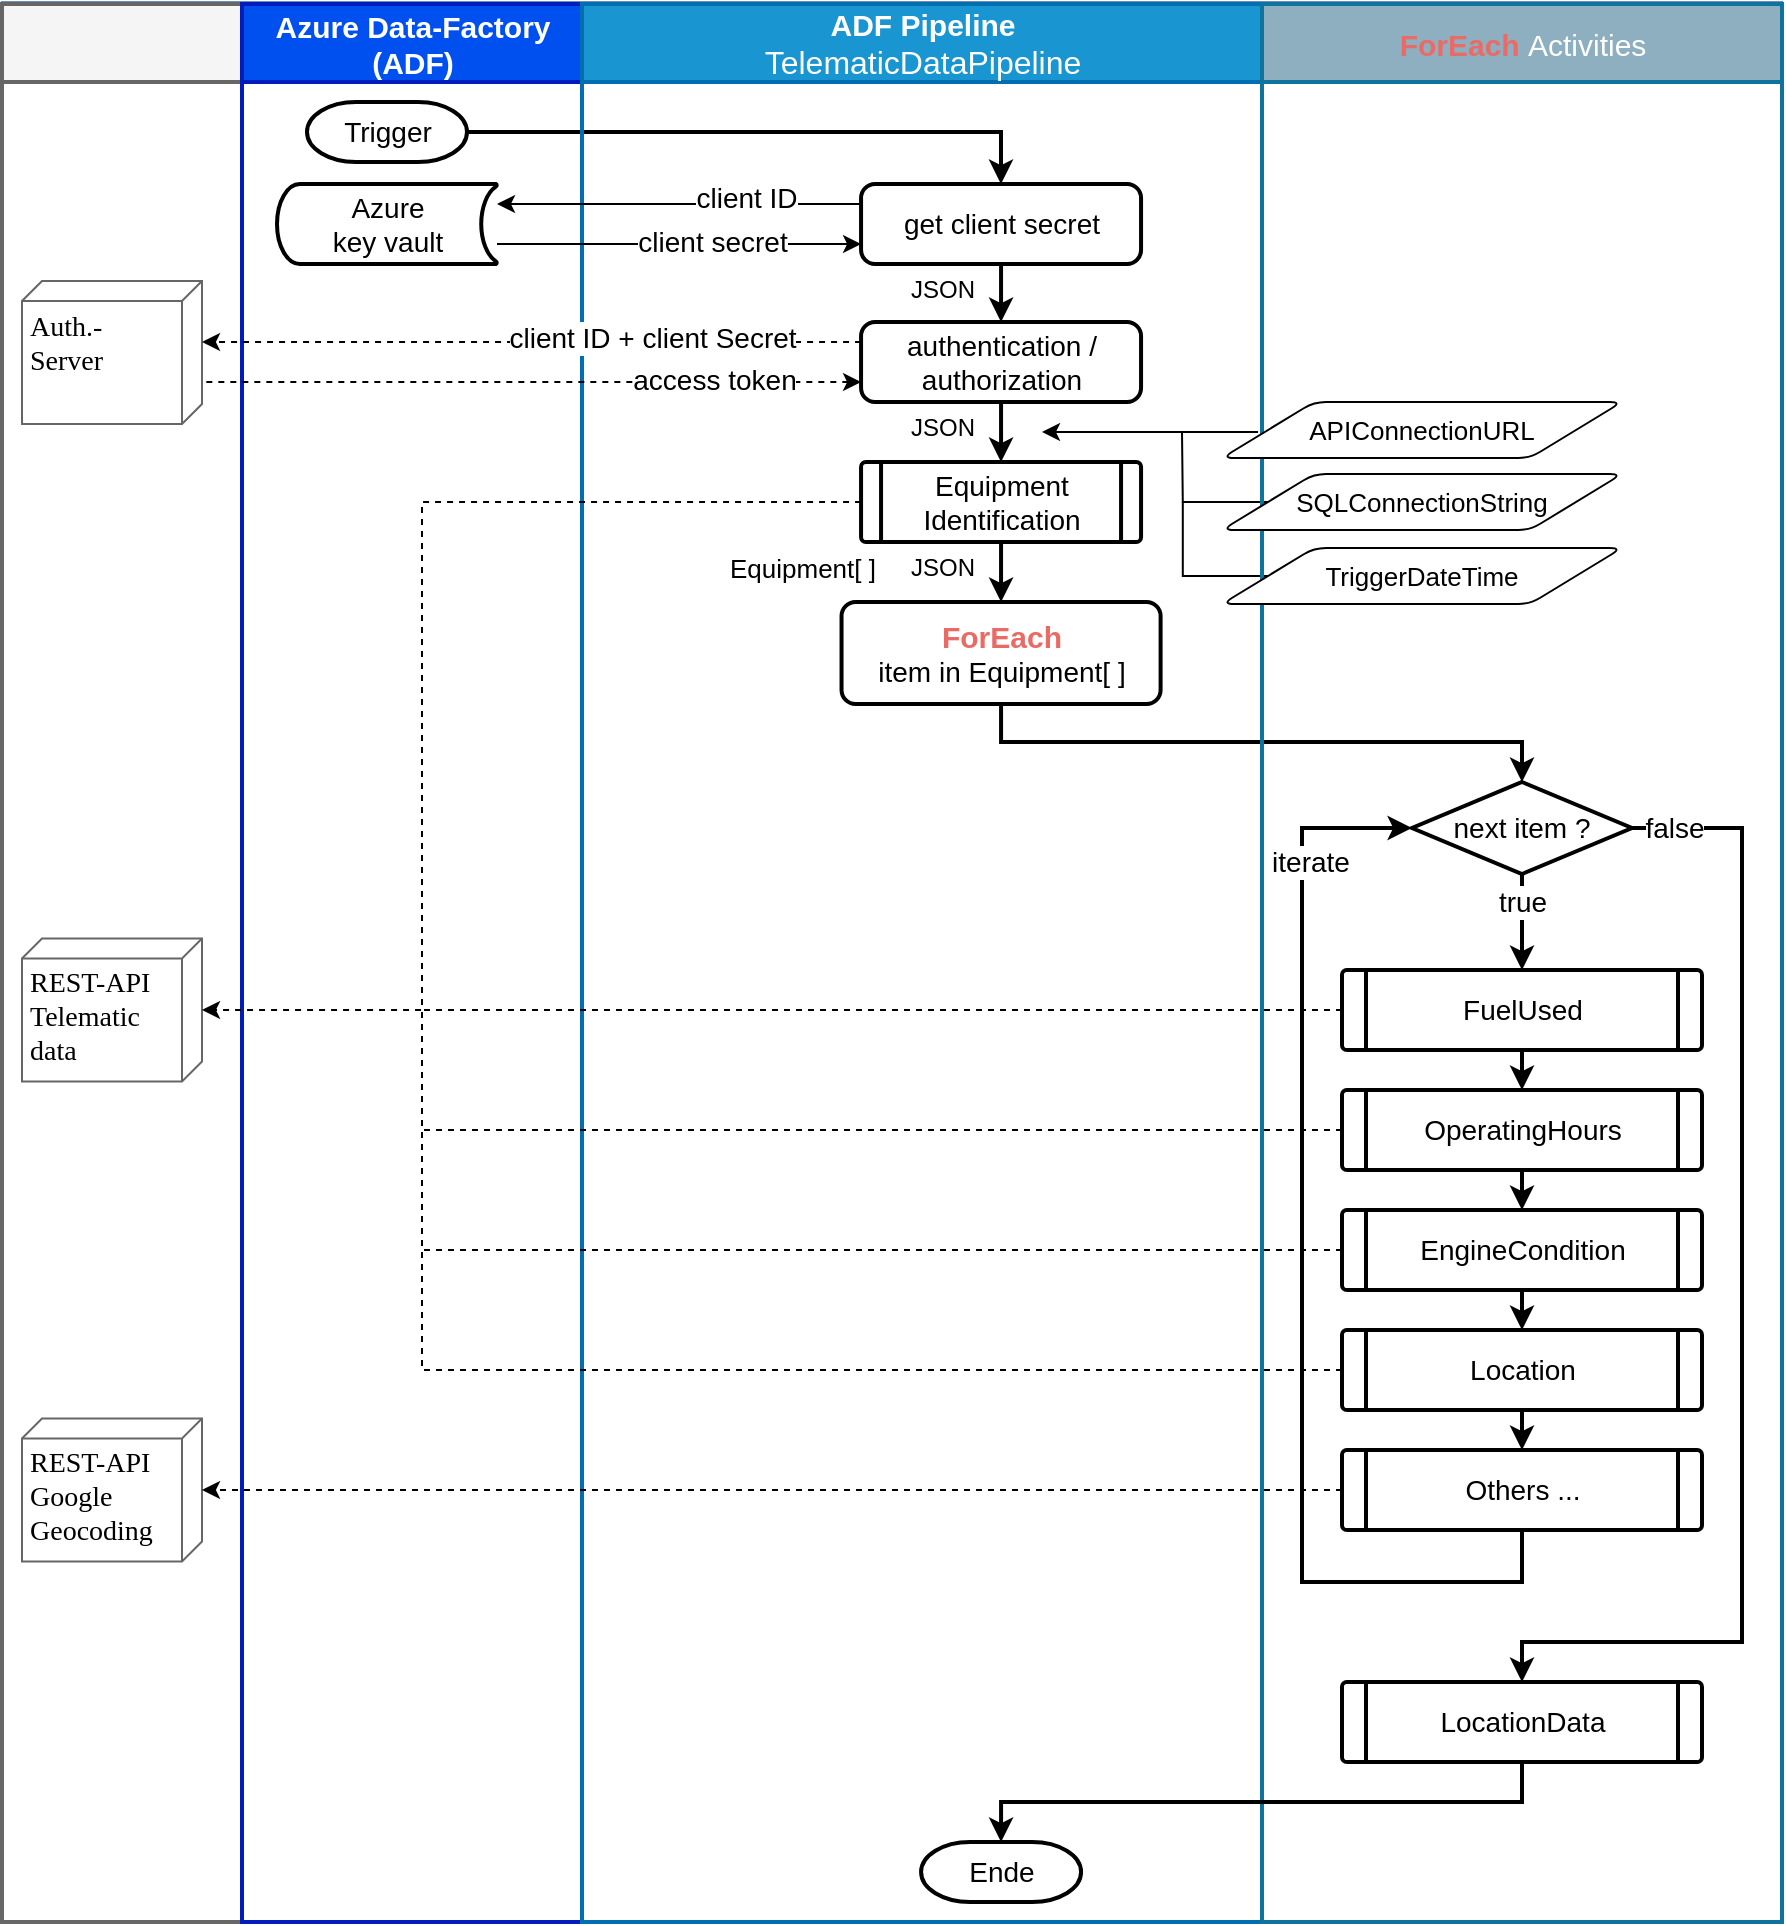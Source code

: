 <mxfile version="23.1.5" type="device">
  <diagram id="prtHgNgQTEPvFCAcTncT" name="Page-1">
    <mxGraphModel dx="1434" dy="836" grid="1" gridSize="10" guides="1" tooltips="1" connect="1" arrows="1" fold="0" page="1" pageScale="1" pageWidth="827" pageHeight="1169" math="0" shadow="0">
      <root>
        <mxCell id="0" />
        <mxCell id="1" parent="0" />
        <mxCell id="H3Hm-fYdWK9MxW-J1_Vh-13" value="" style="swimlane;childLayout=stackLayout;resizeParent=1;resizeParentMax=0;startSize=1;html=1;verticalAlign=middle;fillColor=#dae8fc;strokeColor=#6c8ebf;fontSize=14;" parent="1" vertex="1">
          <mxGeometry x="20" y="40" width="890" height="960" as="geometry" />
        </mxCell>
        <mxCell id="tqxaefpeHdTPWrNJAbxj-1" value="" style="swimlane;startSize=39;html=1;fontSize=14;fontStyle=1;strokeWidth=2;fillColor=#f5f5f5;fontColor=#333333;strokeColor=#666666;" parent="H3Hm-fYdWK9MxW-J1_Vh-13" vertex="1">
          <mxGeometry y="1" width="120" height="959" as="geometry" />
        </mxCell>
        <mxCell id="tqxaefpeHdTPWrNJAbxj-2" value="&lt;font style=&quot;font-size: 14px;&quot;&gt;Auth.-&lt;br&gt;Server&lt;/font&gt;" style="verticalAlign=top;align=left;spacingTop=8;spacingLeft=2;spacingRight=12;shape=cube;size=10;direction=south;fontStyle=0;html=1;rounded=0;shadow=0;comic=0;labelBackgroundColor=none;strokeWidth=1;fontFamily=Verdana;fontSize=12;strokeColor=#666666;" parent="tqxaefpeHdTPWrNJAbxj-1" vertex="1">
          <mxGeometry x="10" y="138.5" width="90" height="71.5" as="geometry" />
        </mxCell>
        <mxCell id="H3Hm-fYdWK9MxW-J1_Vh-87" style="edgeStyle=elbowEdgeStyle;rounded=0;orthogonalLoop=1;jettySize=auto;html=1;fontSize=14;strokeWidth=2;elbow=vertical;entryX=0.5;entryY=0;entryDx=0;entryDy=0;entryPerimeter=0;" parent="H3Hm-fYdWK9MxW-J1_Vh-13" source="H3Hm-fYdWK9MxW-J1_Vh-31" target="H3Hm-fYdWK9MxW-J1_Vh-85" edge="1">
          <mxGeometry relative="1" as="geometry">
            <Array as="points">
              <mxPoint x="630" y="370" />
            </Array>
            <mxPoint x="559.59" y="330" as="sourcePoint" />
            <mxPoint x="779.75" y="348.0" as="targetPoint" />
          </mxGeometry>
        </mxCell>
        <mxCell id="H3Hm-fYdWK9MxW-J1_Vh-37" style="edgeStyle=orthogonalEdgeStyle;rounded=0;orthogonalLoop=1;jettySize=auto;html=1;fontSize=14;strokeWidth=2;" parent="H3Hm-fYdWK9MxW-J1_Vh-13" source="H3Hm-fYdWK9MxW-J1_Vh-35" target="H3Hm-fYdWK9MxW-J1_Vh-6" edge="1">
          <mxGeometry relative="1" as="geometry" />
        </mxCell>
        <mxCell id="H3Hm-fYdWK9MxW-J1_Vh-34" value="&lt;font style=&quot;font-size: 15px;&quot;&gt;Azure Data-Factory&lt;br&gt;(ADF)&lt;br&gt;&lt;/font&gt;" style="swimlane;startSize=39;html=1;fillColor=#0050ef;strokeColor=#001DBC;fontSize=14;fontStyle=1;strokeWidth=2;fontColor=#ffffff;" parent="H3Hm-fYdWK9MxW-J1_Vh-13" vertex="1">
          <mxGeometry x="120" y="1" width="170" height="959" as="geometry" />
        </mxCell>
        <mxCell id="H3Hm-fYdWK9MxW-J1_Vh-35" value="Trigger" style="strokeWidth=2;html=1;shape=mxgraph.flowchart.terminator;whiteSpace=wrap;fontSize=14;" parent="H3Hm-fYdWK9MxW-J1_Vh-34" vertex="1">
          <mxGeometry x="32.5" y="49" width="80" height="30" as="geometry" />
        </mxCell>
        <mxCell id="H3Hm-fYdWK9MxW-J1_Vh-39" value="Azure&lt;br style=&quot;font-size: 14px;&quot;&gt;key vault" style="strokeWidth=2;html=1;shape=mxgraph.flowchart.stored_data;whiteSpace=wrap;fontSize=14;" parent="H3Hm-fYdWK9MxW-J1_Vh-34" vertex="1">
          <mxGeometry x="17.5" y="90" width="110" height="40" as="geometry" />
        </mxCell>
        <mxCell id="H3Hm-fYdWK9MxW-J1_Vh-14" value="&lt;font style=&quot;font-size: 15px;&quot;&gt;&lt;b&gt;ADF &lt;/b&gt;&lt;font style=&quot;font-size: 15px;&quot;&gt;&lt;b&gt;Pipeline&lt;br&gt;&lt;/b&gt;&lt;/font&gt;&lt;/font&gt;&lt;font style=&quot;font-size: 16px; font-weight: normal;&quot;&gt;TelematicDataPipeline&lt;/font&gt;" style="swimlane;startSize=39;html=1;fillColor=#1995D1;strokeColor=#006EAF;fontSize=14;fontStyle=0;strokeWidth=2;fontColor=#ffffff;" parent="H3Hm-fYdWK9MxW-J1_Vh-13" vertex="1">
          <mxGeometry x="290" y="1" width="340" height="959" as="geometry" />
        </mxCell>
        <mxCell id="H3Hm-fYdWK9MxW-J1_Vh-6" value="get client secret" style="rounded=1;whiteSpace=wrap;html=1;absoluteArcSize=1;arcSize=14;strokeWidth=2;fontSize=14;" parent="H3Hm-fYdWK9MxW-J1_Vh-14" vertex="1">
          <mxGeometry x="139.53" y="90" width="140" height="40" as="geometry" />
        </mxCell>
        <mxCell id="H3Hm-fYdWK9MxW-J1_Vh-7" value="authentication /&lt;br&gt;authorization" style="rounded=1;whiteSpace=wrap;html=1;absoluteArcSize=1;arcSize=14;strokeWidth=2;fontSize=14;" parent="H3Hm-fYdWK9MxW-J1_Vh-14" vertex="1">
          <mxGeometry x="139.53" y="159.0" width="140" height="40" as="geometry" />
        </mxCell>
        <mxCell id="H3Hm-fYdWK9MxW-J1_Vh-28" value="Equipment&lt;br&gt;Identification" style="verticalLabelPosition=middle;verticalAlign=middle;html=1;shape=process;whiteSpace=wrap;rounded=1;size=0.074;arcSize=6;labelPosition=center;align=center;fontSize=14;strokeWidth=2;" parent="H3Hm-fYdWK9MxW-J1_Vh-14" vertex="1">
          <mxGeometry x="139.53" y="229" width="140" height="40" as="geometry" />
        </mxCell>
        <mxCell id="H3Hm-fYdWK9MxW-J1_Vh-31" value="&lt;div style=&quot;font-size: 14px;&quot;&gt;&lt;font color=&quot;#ea6b66&quot; size=&quot;1&quot;&gt;&lt;b style=&quot;font-size: 15px;&quot;&gt;ForEach&lt;/b&gt;&lt;/font&gt;&lt;/div&gt;&lt;div style=&quot;font-size: 14px;&quot;&gt;item in Equipment[ ]&lt;/div&gt;" style="rounded=1;whiteSpace=wrap;html=1;absoluteArcSize=1;arcSize=14;strokeWidth=2;fontSize=14;fillColor=#FFFFFF;strokeColor=#000000;verticalAlign=middle;" parent="H3Hm-fYdWK9MxW-J1_Vh-14" vertex="1">
          <mxGeometry x="129.77" y="299" width="159.53" height="51" as="geometry" />
        </mxCell>
        <mxCell id="H3Hm-fYdWK9MxW-J1_Vh-43" value="" style="endArrow=classic;html=1;rounded=0;horizontal=1;fontSize=14;strokeWidth=2;" parent="H3Hm-fYdWK9MxW-J1_Vh-14" source="H3Hm-fYdWK9MxW-J1_Vh-6" target="H3Hm-fYdWK9MxW-J1_Vh-7" edge="1">
          <mxGeometry relative="1" as="geometry">
            <mxPoint x="199.54" y="194" as="sourcePoint" />
            <mxPoint x="129.54" y="324" as="targetPoint" />
          </mxGeometry>
        </mxCell>
        <mxCell id="H3Hm-fYdWK9MxW-J1_Vh-44" value="JSON" style="edgeLabel;resizable=0;html=1;align=center;verticalAlign=middle;fontSize=12;" parent="H3Hm-fYdWK9MxW-J1_Vh-43" connectable="0" vertex="1">
          <mxGeometry relative="1" as="geometry">
            <mxPoint x="-30" y="-2" as="offset" />
          </mxGeometry>
        </mxCell>
        <mxCell id="H3Hm-fYdWK9MxW-J1_Vh-46" value="" style="endArrow=classic;html=1;rounded=0;horizontal=1;fontSize=14;strokeWidth=2;" parent="H3Hm-fYdWK9MxW-J1_Vh-14" source="H3Hm-fYdWK9MxW-J1_Vh-7" target="H3Hm-fYdWK9MxW-J1_Vh-28" edge="1">
          <mxGeometry relative="1" as="geometry">
            <mxPoint x="253.45" y="284" as="sourcePoint" />
            <mxPoint x="209.2" y="389" as="targetPoint" />
          </mxGeometry>
        </mxCell>
        <mxCell id="H3Hm-fYdWK9MxW-J1_Vh-47" value="JSON" style="edgeLabel;resizable=0;html=1;align=center;verticalAlign=middle;fontSize=12;" parent="H3Hm-fYdWK9MxW-J1_Vh-46" connectable="0" vertex="1">
          <mxGeometry relative="1" as="geometry">
            <mxPoint x="-30" y="-2" as="offset" />
          </mxGeometry>
        </mxCell>
        <mxCell id="iO_TFe9acQow6ScYWYWS-5" value="" style="endArrow=classic;html=1;rounded=0;fontSize=14;strokeWidth=2;" parent="H3Hm-fYdWK9MxW-J1_Vh-14" source="H3Hm-fYdWK9MxW-J1_Vh-28" target="H3Hm-fYdWK9MxW-J1_Vh-31" edge="1">
          <mxGeometry relative="1" as="geometry">
            <mxPoint x="209.54" y="301" as="sourcePoint" />
            <mxPoint x="209.53" y="319.0" as="targetPoint" />
          </mxGeometry>
        </mxCell>
        <mxCell id="iO_TFe9acQow6ScYWYWS-6" value="JSON" style="edgeLabel;resizable=0;html=1;align=center;verticalAlign=middle;fontSize=12;" parent="iO_TFe9acQow6ScYWYWS-5" connectable="0" vertex="1">
          <mxGeometry relative="1" as="geometry">
            <mxPoint x="-30" y="-2" as="offset" />
          </mxGeometry>
        </mxCell>
        <mxCell id="iO_TFe9acQow6ScYWYWS-7" value="&lt;font style=&quot;font-size: 13px;&quot;&gt;Equipment[ ]&lt;/font&gt;" style="edgeLabel;resizable=0;html=1;align=left;verticalAlign=bottom;fontSize=13;" parent="iO_TFe9acQow6ScYWYWS-5" connectable="0" vertex="1">
          <mxGeometry x="-1" relative="1" as="geometry">
            <mxPoint x="-138" y="23" as="offset" />
          </mxGeometry>
        </mxCell>
        <mxCell id="EWkq4xdjGCLIvTMC4SDp-3" style="rounded=0;orthogonalLoop=1;jettySize=auto;html=1;endArrow=none;endFill=0;" parent="H3Hm-fYdWK9MxW-J1_Vh-14" source="EWkq4xdjGCLIvTMC4SDp-2" edge="1">
          <mxGeometry relative="1" as="geometry">
            <mxPoint x="328.4" y="294" as="sourcePoint" />
            <mxPoint x="300.4" y="249" as="targetPoint" />
            <Array as="points">
              <mxPoint x="300.4" y="286" />
            </Array>
          </mxGeometry>
        </mxCell>
        <mxCell id="ysZ0GRtqqzW0Unu9FuuP-2" style="rounded=0;orthogonalLoop=1;jettySize=auto;html=1;endArrow=none;endFill=0;" parent="H3Hm-fYdWK9MxW-J1_Vh-14" source="ysZ0GRtqqzW0Unu9FuuP-1" edge="1">
          <mxGeometry relative="1" as="geometry">
            <mxPoint x="328.4" y="254" as="sourcePoint" />
            <mxPoint x="300" y="214" as="targetPoint" />
            <Array as="points">
              <mxPoint x="300.4" y="249" />
            </Array>
          </mxGeometry>
        </mxCell>
        <mxCell id="H3Hm-fYdWK9MxW-J1_Vh-61" value="&lt;font style=&quot;font-size: 15px;&quot;&gt;&lt;b style=&quot;color: rgb(234, 107, 102);&quot;&gt;ForEach&lt;/b&gt;&amp;nbsp;Activities&lt;/font&gt;" style="swimlane;startSize=39;html=1;fillColor=#8EAFBF;strokeColor=#10739e;fontSize=14;fontStyle=0;strokeWidth=2;fontColor=#FFFFFF;" parent="H3Hm-fYdWK9MxW-J1_Vh-13" vertex="1">
          <mxGeometry x="630" y="1" width="260" height="959" as="geometry" />
        </mxCell>
        <mxCell id="EWkq4xdjGCLIvTMC4SDp-7" style="rounded=0;orthogonalLoop=1;jettySize=auto;html=1;endArrow=classic;endFill=1;" parent="H3Hm-fYdWK9MxW-J1_Vh-61" edge="1">
          <mxGeometry relative="1" as="geometry">
            <mxPoint x="-1.965" y="214" as="sourcePoint" />
            <mxPoint x="-110" y="214" as="targetPoint" />
            <Array as="points" />
          </mxGeometry>
        </mxCell>
        <mxCell id="EWkq4xdjGCLIvTMC4SDp-2" value="&lt;font style=&quot;font-size: 13px;&quot;&gt;TriggerDateTime&lt;/font&gt;" style="shape=parallelogram;html=1;strokeWidth=1;perimeter=parallelogramPerimeter;whiteSpace=wrap;rounded=1;arcSize=12;size=0.23;fontSize=13;" parent="H3Hm-fYdWK9MxW-J1_Vh-61" vertex="1">
          <mxGeometry x="-20" y="272" width="200" height="28" as="geometry" />
        </mxCell>
        <mxCell id="ysZ0GRtqqzW0Unu9FuuP-1" value="&lt;font style=&quot;font-size: 13px;&quot;&gt;SQLConnectionString&lt;/font&gt;" style="shape=parallelogram;html=1;strokeWidth=1;perimeter=parallelogramPerimeter;whiteSpace=wrap;rounded=1;arcSize=12;size=0.23;fontSize=13;fillColor=default;" parent="H3Hm-fYdWK9MxW-J1_Vh-61" vertex="1">
          <mxGeometry x="-20" y="235" width="200" height="28" as="geometry" />
        </mxCell>
        <mxCell id="EWkq4xdjGCLIvTMC4SDp-4" value="&lt;font style=&quot;font-size: 13px; background-color: rgb(255, 255, 255);&quot;&gt;APIConnectionURL&lt;/font&gt;" style="shape=parallelogram;html=1;strokeWidth=1;perimeter=parallelogramPerimeter;whiteSpace=wrap;rounded=1;arcSize=12;size=0.23;fontSize=13;fillColor=#FFFFFF;fillStyle=solid;backgroundOutline=0;" parent="H3Hm-fYdWK9MxW-J1_Vh-61" vertex="1">
          <mxGeometry x="-20" y="199" width="200" height="28" as="geometry" />
        </mxCell>
        <mxCell id="H3Hm-fYdWK9MxW-J1_Vh-111" value="Ende" style="strokeWidth=2;html=1;shape=mxgraph.flowchart.terminator;whiteSpace=wrap;fontSize=14;" parent="H3Hm-fYdWK9MxW-J1_Vh-61" vertex="1">
          <mxGeometry x="-170.46" y="919" width="80" height="30" as="geometry" />
        </mxCell>
        <mxCell id="BxZqRP25bFnfQ59wk7_Y-1" value="&lt;font style=&quot;font-size: 14px;&quot;&gt;REST-API&lt;/font&gt;&lt;br style=&quot;font-size: 14px;&quot;&gt;&lt;font style=&quot;font-size: 14px;&quot;&gt;Telematic&lt;br style=&quot;font-size: 14px;&quot;&gt;data&lt;/font&gt;" style="verticalAlign=top;align=left;spacingTop=8;spacingLeft=2;spacingRight=12;shape=cube;size=10;direction=south;fontStyle=0;html=1;rounded=0;shadow=0;comic=0;labelBackgroundColor=none;strokeWidth=1;fontFamily=Verdana;fontSize=14;strokeColor=#666666;" parent="H3Hm-fYdWK9MxW-J1_Vh-61" vertex="1">
          <mxGeometry x="-620" y="467.25" width="90" height="71.5" as="geometry" />
        </mxCell>
        <mxCell id="n1FhphHMJy-kgxUUgLVC-2" value="&lt;font style=&quot;font-size: 14px;&quot;&gt;REST-API&lt;/font&gt;&lt;br style=&quot;font-size: 14px;&quot;&gt;&lt;font style=&quot;font-size: 14px;&quot;&gt;Google&lt;br style=&quot;font-size: 14px;&quot;&gt;Geocoding&lt;/font&gt;" style="verticalAlign=top;align=left;spacingTop=8;spacingLeft=2;spacingRight=12;shape=cube;size=10;direction=south;fontStyle=0;html=1;rounded=0;shadow=0;comic=0;labelBackgroundColor=none;strokeWidth=1;fontFamily=Verdana;fontSize=14;strokeColor=#666666;" parent="H3Hm-fYdWK9MxW-J1_Vh-61" vertex="1">
          <mxGeometry x="-620" y="707.25" width="90" height="71.5" as="geometry" />
        </mxCell>
        <mxCell id="BxZqRP25bFnfQ59wk7_Y-5" value="" style="endArrow=none;html=1;rounded=0;edgeStyle=elbowEdgeStyle;dashed=1;endFill=0;" parent="H3Hm-fYdWK9MxW-J1_Vh-61" source="H3Hm-fYdWK9MxW-J1_Vh-94" edge="1">
          <mxGeometry width="50" height="50" relative="1" as="geometry">
            <mxPoint x="40" y="623" as="sourcePoint" />
            <mxPoint x="-420" y="563" as="targetPoint" />
            <Array as="points">
              <mxPoint x="-420" y="623" />
            </Array>
          </mxGeometry>
        </mxCell>
        <mxCell id="BxZqRP25bFnfQ59wk7_Y-6" value="" style="endArrow=none;html=1;rounded=0;edgeStyle=elbowEdgeStyle;dashed=1;endFill=0;" parent="H3Hm-fYdWK9MxW-J1_Vh-61" source="H3Hm-fYdWK9MxW-J1_Vh-95" edge="1">
          <mxGeometry width="50" height="50" relative="1" as="geometry">
            <mxPoint x="40" y="683" as="sourcePoint" />
            <mxPoint x="-420" y="623" as="targetPoint" />
            <Array as="points">
              <mxPoint x="-420" y="683" />
            </Array>
          </mxGeometry>
        </mxCell>
        <mxCell id="H3Hm-fYdWK9MxW-J1_Vh-100" style="rounded=0;orthogonalLoop=1;jettySize=auto;html=1;fontSize=14;strokeWidth=2;" parent="H3Hm-fYdWK9MxW-J1_Vh-61" source="H3Hm-fYdWK9MxW-J1_Vh-84" target="H3Hm-fYdWK9MxW-J1_Vh-98" edge="1">
          <mxGeometry relative="1" as="geometry" />
        </mxCell>
        <mxCell id="H3Hm-fYdWK9MxW-J1_Vh-84" value="FuelUsed" style="verticalLabelPosition=middle;verticalAlign=middle;html=1;shape=process;whiteSpace=wrap;rounded=1;size=0.065;arcSize=6;labelPosition=center;align=center;fontSize=14;strokeWidth=2;" parent="H3Hm-fYdWK9MxW-J1_Vh-61" vertex="1">
          <mxGeometry x="40" y="483" width="180" height="40" as="geometry" />
        </mxCell>
        <mxCell id="H3Hm-fYdWK9MxW-J1_Vh-85" value="next item ?" style="strokeWidth=2;html=1;shape=mxgraph.flowchart.decision;whiteSpace=wrap;verticalAlign=middle;fontSize=14;" parent="H3Hm-fYdWK9MxW-J1_Vh-61" vertex="1">
          <mxGeometry x="75" y="389" width="110" height="46" as="geometry" />
        </mxCell>
        <mxCell id="H3Hm-fYdWK9MxW-J1_Vh-102" style="rounded=0;orthogonalLoop=1;jettySize=auto;html=1;fontSize=14;strokeWidth=2;" parent="H3Hm-fYdWK9MxW-J1_Vh-61" source="H3Hm-fYdWK9MxW-J1_Vh-94" target="H3Hm-fYdWK9MxW-J1_Vh-95" edge="1">
          <mxGeometry relative="1" as="geometry">
            <mxPoint x="130" y="785" as="sourcePoint" />
          </mxGeometry>
        </mxCell>
        <mxCell id="H3Hm-fYdWK9MxW-J1_Vh-94" value="EngineCondition" style="verticalLabelPosition=middle;verticalAlign=middle;html=1;shape=process;whiteSpace=wrap;rounded=1;size=0.065;arcSize=6;labelPosition=center;align=center;fontSize=14;strokeWidth=2;strokeColor=#000000;" parent="H3Hm-fYdWK9MxW-J1_Vh-61" vertex="1">
          <mxGeometry x="40" y="603" width="180" height="40" as="geometry" />
        </mxCell>
        <mxCell id="H3Hm-fYdWK9MxW-J1_Vh-103" style="rounded=0;orthogonalLoop=1;jettySize=auto;html=1;fontSize=14;strokeWidth=2;" parent="H3Hm-fYdWK9MxW-J1_Vh-61" source="H3Hm-fYdWK9MxW-J1_Vh-95" target="H3Hm-fYdWK9MxW-J1_Vh-96" edge="1">
          <mxGeometry relative="1" as="geometry" />
        </mxCell>
        <mxCell id="H3Hm-fYdWK9MxW-J1_Vh-95" value="Location" style="verticalLabelPosition=middle;verticalAlign=middle;html=1;shape=process;whiteSpace=wrap;rounded=1;size=0.065;arcSize=6;labelPosition=center;align=center;fontSize=14;strokeWidth=2;" parent="H3Hm-fYdWK9MxW-J1_Vh-61" vertex="1">
          <mxGeometry x="40" y="663" width="180" height="40" as="geometry" />
        </mxCell>
        <mxCell id="H3Hm-fYdWK9MxW-J1_Vh-96" value="Others ..." style="verticalLabelPosition=middle;verticalAlign=middle;html=1;shape=process;whiteSpace=wrap;rounded=1;size=0.065;arcSize=6;labelPosition=center;align=center;fontSize=14;strokeWidth=2;" parent="H3Hm-fYdWK9MxW-J1_Vh-61" vertex="1">
          <mxGeometry x="40" y="723" width="180" height="40" as="geometry" />
        </mxCell>
        <mxCell id="H3Hm-fYdWK9MxW-J1_Vh-101" style="rounded=0;orthogonalLoop=1;jettySize=auto;html=1;fontSize=14;strokeWidth=2;" parent="H3Hm-fYdWK9MxW-J1_Vh-61" source="H3Hm-fYdWK9MxW-J1_Vh-98" target="H3Hm-fYdWK9MxW-J1_Vh-94" edge="1">
          <mxGeometry relative="1" as="geometry" />
        </mxCell>
        <mxCell id="H3Hm-fYdWK9MxW-J1_Vh-98" value="OperatingHours" style="verticalLabelPosition=middle;verticalAlign=middle;html=1;shape=process;whiteSpace=wrap;rounded=1;size=0.065;arcSize=6;labelPosition=center;align=center;fontSize=14;strokeWidth=2;" parent="H3Hm-fYdWK9MxW-J1_Vh-61" vertex="1">
          <mxGeometry x="40" y="543" width="180" height="40" as="geometry" />
        </mxCell>
        <mxCell id="H3Hm-fYdWK9MxW-J1_Vh-105" value="" style="endArrow=classic;html=1;rounded=0;fontSize=14;strokeWidth=2;exitX=0.5;exitY=1;exitDx=0;exitDy=0;exitPerimeter=0;" parent="H3Hm-fYdWK9MxW-J1_Vh-61" source="H3Hm-fYdWK9MxW-J1_Vh-85" target="H3Hm-fYdWK9MxW-J1_Vh-84" edge="1">
          <mxGeometry relative="1" as="geometry">
            <mxPoint x="141" y="449" as="sourcePoint" />
            <mxPoint x="190" y="480" as="targetPoint" />
            <Array as="points" />
          </mxGeometry>
        </mxCell>
        <mxCell id="H3Hm-fYdWK9MxW-J1_Vh-106" value="&lt;div style=&quot;font-size: 14px;&quot;&gt;true&lt;/div&gt;" style="edgeLabel;resizable=0;html=1;align=center;verticalAlign=middle;fontSize=14;" parent="H3Hm-fYdWK9MxW-J1_Vh-105" connectable="0" vertex="1">
          <mxGeometry relative="1" as="geometry">
            <mxPoint y="-10" as="offset" />
          </mxGeometry>
        </mxCell>
        <mxCell id="H3Hm-fYdWK9MxW-J1_Vh-109" value="" style="endArrow=classic;html=1;rounded=0;strokeWidth=2;fontSize=14;" parent="H3Hm-fYdWK9MxW-J1_Vh-61" source="H3Hm-fYdWK9MxW-J1_Vh-96" target="H3Hm-fYdWK9MxW-J1_Vh-85" edge="1">
          <mxGeometry relative="1" as="geometry">
            <mxPoint x="130" y="919" as="sourcePoint" />
            <mxPoint x="-138" y="635.0" as="targetPoint" />
            <Array as="points">
              <mxPoint x="130" y="789" />
              <mxPoint x="20" y="789" />
              <mxPoint x="20" y="412" />
            </Array>
          </mxGeometry>
        </mxCell>
        <mxCell id="H3Hm-fYdWK9MxW-J1_Vh-110" value="&amp;nbsp;iterate&amp;nbsp; " style="edgeLabel;resizable=0;html=1;align=center;verticalAlign=middle;rotation=0;fontSize=14;" parent="H3Hm-fYdWK9MxW-J1_Vh-109" connectable="0" vertex="1">
          <mxGeometry relative="1" as="geometry">
            <mxPoint x="4" y="-212" as="offset" />
          </mxGeometry>
        </mxCell>
        <mxCell id="9MwqCQ8OuA8tfeGSSIZY-1" value="LocationData" style="verticalLabelPosition=middle;verticalAlign=middle;html=1;shape=process;whiteSpace=wrap;rounded=1;size=0.065;arcSize=6;labelPosition=center;align=center;fontSize=14;strokeWidth=2;" vertex="1" parent="H3Hm-fYdWK9MxW-J1_Vh-61">
          <mxGeometry x="40" y="839" width="180" height="40" as="geometry" />
        </mxCell>
        <mxCell id="H3Hm-fYdWK9MxW-J1_Vh-112" value="" style="endArrow=classic;html=1;rounded=0;strokeWidth=2;fontSize=14;edgeStyle=orthogonalEdgeStyle;exitX=1;exitY=0.5;exitDx=0;exitDy=0;exitPerimeter=0;endFill=1;" parent="H3Hm-fYdWK9MxW-J1_Vh-61" source="H3Hm-fYdWK9MxW-J1_Vh-85" edge="1" target="9MwqCQ8OuA8tfeGSSIZY-1">
          <mxGeometry relative="1" as="geometry">
            <mxPoint x="185" y="459" as="sourcePoint" />
            <mxPoint x="-130" y="919" as="targetPoint" />
            <Array as="points">
              <mxPoint x="240" y="412" />
              <mxPoint x="240" y="819" />
              <mxPoint x="130" y="819" />
            </Array>
          </mxGeometry>
        </mxCell>
        <mxCell id="H3Hm-fYdWK9MxW-J1_Vh-113" value="false" style="edgeLabel;resizable=0;html=1;align=center;verticalAlign=middle;fontSize=14;" parent="H3Hm-fYdWK9MxW-J1_Vh-112" connectable="0" vertex="1">
          <mxGeometry relative="1" as="geometry">
            <mxPoint x="-34" y="-241" as="offset" />
          </mxGeometry>
        </mxCell>
        <mxCell id="BxZqRP25bFnfQ59wk7_Y-3" value="" style="endArrow=none;html=1;rounded=0;dashed=1;endFill=0;" parent="H3Hm-fYdWK9MxW-J1_Vh-61" source="H3Hm-fYdWK9MxW-J1_Vh-84" edge="1">
          <mxGeometry width="50" height="50" relative="1" as="geometry">
            <mxPoint x="-190" y="323" as="sourcePoint" />
            <mxPoint x="-420" y="503" as="targetPoint" />
          </mxGeometry>
        </mxCell>
        <mxCell id="BxZqRP25bFnfQ59wk7_Y-7" value="" style="endArrow=classic;html=1;rounded=0;dashed=1;endFill=1;" parent="H3Hm-fYdWK9MxW-J1_Vh-61" source="H3Hm-fYdWK9MxW-J1_Vh-96" target="n1FhphHMJy-kgxUUgLVC-2" edge="1">
          <mxGeometry width="50" height="50" relative="1" as="geometry">
            <mxPoint x="40" y="743" as="sourcePoint" />
            <mxPoint x="-420" y="683" as="targetPoint" />
          </mxGeometry>
        </mxCell>
        <mxCell id="BxZqRP25bFnfQ59wk7_Y-4" value="" style="endArrow=none;html=1;rounded=0;edgeStyle=elbowEdgeStyle;dashed=1;endFill=0;" parent="H3Hm-fYdWK9MxW-J1_Vh-61" source="H3Hm-fYdWK9MxW-J1_Vh-98" edge="1">
          <mxGeometry width="50" height="50" relative="1" as="geometry">
            <mxPoint x="50" y="513" as="sourcePoint" />
            <mxPoint x="-420" y="503" as="targetPoint" />
            <Array as="points">
              <mxPoint x="-420" y="563" />
            </Array>
          </mxGeometry>
        </mxCell>
        <mxCell id="p-WAUdw4-dwN-y8-dtYH-6" style="rounded=0;orthogonalLoop=1;jettySize=auto;html=1;entryX=0.5;entryY=0;entryDx=0;entryDy=0;strokeWidth=2;entryPerimeter=0;edgeStyle=elbowEdgeStyle;elbow=vertical;" parent="H3Hm-fYdWK9MxW-J1_Vh-61" target="H3Hm-fYdWK9MxW-J1_Vh-111" edge="1" source="9MwqCQ8OuA8tfeGSSIZY-1">
          <mxGeometry relative="1" as="geometry">
            <mxPoint x="-130.47" y="969" as="sourcePoint" />
            <mxPoint x="111.08" y="1430" as="targetPoint" />
            <Array as="points">
              <mxPoint y="899" />
            </Array>
          </mxGeometry>
        </mxCell>
        <mxCell id="EWkq4xdjGCLIvTMC4SDp-13" value="" style="endArrow=none;html=1;rounded=0;exitX=0;exitY=0.75;exitDx=0;exitDy=0;fontSize=14;startArrow=classic;startFill=1;endFill=0;edgeStyle=elbowEdgeStyle;elbow=vertical;" parent="H3Hm-fYdWK9MxW-J1_Vh-13" source="H3Hm-fYdWK9MxW-J1_Vh-6" target="H3Hm-fYdWK9MxW-J1_Vh-39" edge="1">
          <mxGeometry relative="1" as="geometry">
            <mxPoint x="513.09" y="140" as="sourcePoint" />
            <mxPoint x="180" y="138" as="targetPoint" />
          </mxGeometry>
        </mxCell>
        <mxCell id="EWkq4xdjGCLIvTMC4SDp-14" value="client secret" style="edgeLabel;resizable=0;html=1;align=center;verticalAlign=middle;fontSize=14;" parent="EWkq4xdjGCLIvTMC4SDp-13" connectable="0" vertex="1">
          <mxGeometry relative="1" as="geometry">
            <mxPoint x="16" y="-1" as="offset" />
          </mxGeometry>
        </mxCell>
        <mxCell id="CznZXga-nZRQhFEKAhzm-3" value="" style="endArrow=none;html=1;rounded=0;exitX=0;exitY=0.75;exitDx=0;exitDy=0;fontSize=14;dashed=1;elbow=vertical;strokeWidth=1;endFill=0;startArrow=classic;startFill=1;strokeColor=#000000;edgeStyle=elbowEdgeStyle;" parent="H3Hm-fYdWK9MxW-J1_Vh-13" source="H3Hm-fYdWK9MxW-J1_Vh-7" target="tqxaefpeHdTPWrNJAbxj-2" edge="1">
          <mxGeometry relative="1" as="geometry">
            <mxPoint x="530" y="230.18" as="sourcePoint" />
            <mxPoint x="200" y="240" as="targetPoint" />
          </mxGeometry>
        </mxCell>
        <mxCell id="CznZXga-nZRQhFEKAhzm-4" value="&lt;span&gt;&lt;font style=&quot;font-size: 14px;&quot;&gt;access token&lt;/font&gt;&lt;/span&gt;" style="edgeLabel;resizable=0;html=1;align=center;verticalAlign=middle;fontSize=14;fontStyle=0" parent="CznZXga-nZRQhFEKAhzm-3" connectable="0" vertex="1">
          <mxGeometry relative="1" as="geometry">
            <mxPoint x="91" y="-1" as="offset" />
          </mxGeometry>
        </mxCell>
        <mxCell id="H3Hm-fYdWK9MxW-J1_Vh-40" value="" style="endArrow=classic;html=1;rounded=0;fontSize=14;startArrow=none;startFill=0;endFill=1;exitX=0;exitY=0.25;exitDx=0;exitDy=0;edgeStyle=elbowEdgeStyle;elbow=vertical;" parent="H3Hm-fYdWK9MxW-J1_Vh-13" source="H3Hm-fYdWK9MxW-J1_Vh-6" target="H3Hm-fYdWK9MxW-J1_Vh-39" edge="1">
          <mxGeometry relative="1" as="geometry">
            <mxPoint x="430" y="110" as="sourcePoint" />
            <mxPoint x="180" y="113" as="targetPoint" />
          </mxGeometry>
        </mxCell>
        <mxCell id="H3Hm-fYdWK9MxW-J1_Vh-41" value="client ID" style="edgeLabel;resizable=0;html=1;align=center;verticalAlign=middle;fontSize=14;" parent="H3Hm-fYdWK9MxW-J1_Vh-40" connectable="0" vertex="1">
          <mxGeometry relative="1" as="geometry">
            <mxPoint x="33" y="-3" as="offset" />
          </mxGeometry>
        </mxCell>
        <mxCell id="H3Hm-fYdWK9MxW-J1_Vh-53" value="" style="endArrow=classic;html=1;rounded=0;fontSize=14;dashed=1;elbow=vertical;strokeWidth=1;strokeColor=#000000;edgeStyle=elbowEdgeStyle;exitX=0;exitY=0.25;exitDx=0;exitDy=0;" parent="H3Hm-fYdWK9MxW-J1_Vh-13" source="H3Hm-fYdWK9MxW-J1_Vh-7" target="tqxaefpeHdTPWrNJAbxj-2" edge="1">
          <mxGeometry relative="1" as="geometry">
            <mxPoint x="455" y="252" as="sourcePoint" />
            <mxPoint x="180" y="180" as="targetPoint" />
          </mxGeometry>
        </mxCell>
        <mxCell id="H3Hm-fYdWK9MxW-J1_Vh-54" value="client ID + client Secret" style="edgeLabel;resizable=0;html=1;align=center;verticalAlign=middle;fontSize=14;labelBackgroundColor=#FFFFFF;" parent="H3Hm-fYdWK9MxW-J1_Vh-53" connectable="0" vertex="1">
          <mxGeometry relative="1" as="geometry">
            <mxPoint x="60" y="-2" as="offset" />
          </mxGeometry>
        </mxCell>
        <mxCell id="BxZqRP25bFnfQ59wk7_Y-2" value="" style="endArrow=classic;html=1;rounded=0;edgeStyle=elbowEdgeStyle;dashed=1;" parent="H3Hm-fYdWK9MxW-J1_Vh-13" source="H3Hm-fYdWK9MxW-J1_Vh-28" target="BxZqRP25bFnfQ59wk7_Y-1" edge="1">
          <mxGeometry width="50" height="50" relative="1" as="geometry">
            <mxPoint x="182.5" y="410" as="sourcePoint" />
            <mxPoint x="232.5" y="360" as="targetPoint" />
            <Array as="points">
              <mxPoint x="210" y="380" />
            </Array>
          </mxGeometry>
        </mxCell>
      </root>
    </mxGraphModel>
  </diagram>
</mxfile>
